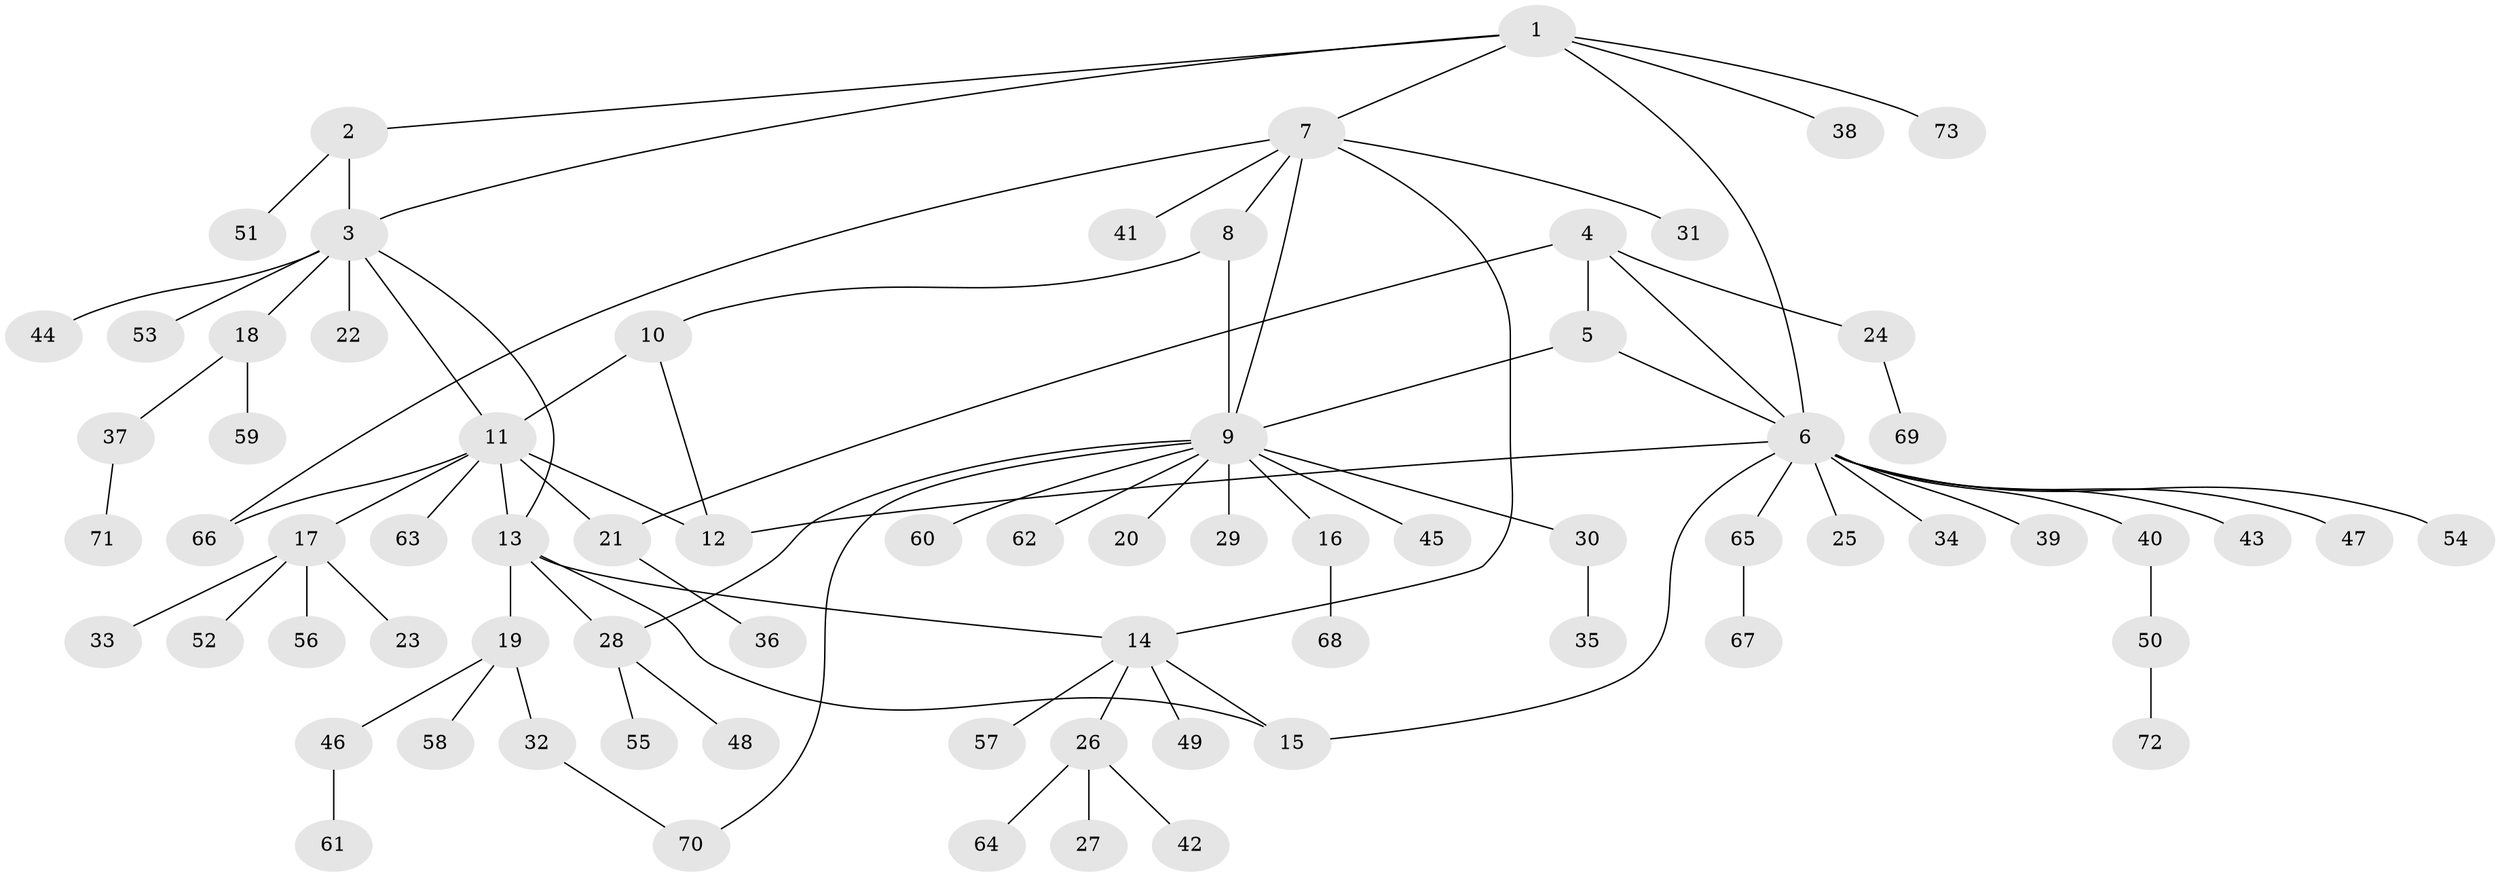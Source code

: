 // Generated by graph-tools (version 1.1) at 2025/50/03/09/25 03:50:35]
// undirected, 73 vertices, 87 edges
graph export_dot {
graph [start="1"]
  node [color=gray90,style=filled];
  1;
  2;
  3;
  4;
  5;
  6;
  7;
  8;
  9;
  10;
  11;
  12;
  13;
  14;
  15;
  16;
  17;
  18;
  19;
  20;
  21;
  22;
  23;
  24;
  25;
  26;
  27;
  28;
  29;
  30;
  31;
  32;
  33;
  34;
  35;
  36;
  37;
  38;
  39;
  40;
  41;
  42;
  43;
  44;
  45;
  46;
  47;
  48;
  49;
  50;
  51;
  52;
  53;
  54;
  55;
  56;
  57;
  58;
  59;
  60;
  61;
  62;
  63;
  64;
  65;
  66;
  67;
  68;
  69;
  70;
  71;
  72;
  73;
  1 -- 2;
  1 -- 3;
  1 -- 6;
  1 -- 7;
  1 -- 38;
  1 -- 73;
  2 -- 3;
  2 -- 51;
  3 -- 11;
  3 -- 13;
  3 -- 18;
  3 -- 22;
  3 -- 44;
  3 -- 53;
  4 -- 5;
  4 -- 6;
  4 -- 21;
  4 -- 24;
  5 -- 6;
  5 -- 9;
  6 -- 12;
  6 -- 15;
  6 -- 25;
  6 -- 34;
  6 -- 39;
  6 -- 40;
  6 -- 43;
  6 -- 47;
  6 -- 54;
  6 -- 65;
  7 -- 8;
  7 -- 9;
  7 -- 14;
  7 -- 31;
  7 -- 41;
  7 -- 66;
  8 -- 9;
  8 -- 10;
  9 -- 16;
  9 -- 20;
  9 -- 28;
  9 -- 29;
  9 -- 30;
  9 -- 45;
  9 -- 60;
  9 -- 62;
  9 -- 70;
  10 -- 11;
  10 -- 12;
  11 -- 12;
  11 -- 13;
  11 -- 17;
  11 -- 21;
  11 -- 63;
  11 -- 66;
  13 -- 14;
  13 -- 15;
  13 -- 19;
  13 -- 28;
  14 -- 15;
  14 -- 26;
  14 -- 49;
  14 -- 57;
  16 -- 68;
  17 -- 23;
  17 -- 33;
  17 -- 52;
  17 -- 56;
  18 -- 37;
  18 -- 59;
  19 -- 32;
  19 -- 46;
  19 -- 58;
  21 -- 36;
  24 -- 69;
  26 -- 27;
  26 -- 42;
  26 -- 64;
  28 -- 48;
  28 -- 55;
  30 -- 35;
  32 -- 70;
  37 -- 71;
  40 -- 50;
  46 -- 61;
  50 -- 72;
  65 -- 67;
}
